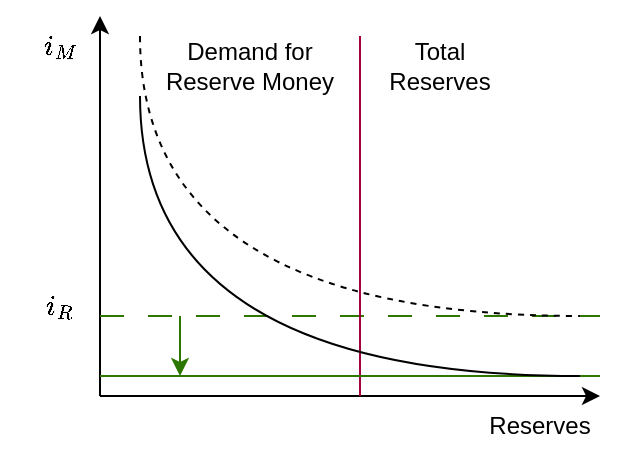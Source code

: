 <mxfile>
    <diagram id="FXAEkX4xuGnWMgGSUEBn" name="Page-1">
        <mxGraphModel dx="509" dy="514" grid="1" gridSize="10" guides="1" tooltips="1" connect="1" arrows="1" fold="1" page="1" pageScale="1" pageWidth="850" pageHeight="1100" math="1" shadow="0">
            <root>
                <mxCell id="0"/>
                <mxCell id="1" parent="0"/>
                <mxCell id="2" value="" style="edgeStyle=none;orthogonalLoop=1;jettySize=auto;html=1;" parent="1" edge="1">
                    <mxGeometry width="80" relative="1" as="geometry">
                        <mxPoint x="80" y="200" as="sourcePoint"/>
                        <mxPoint x="330" y="200" as="targetPoint"/>
                        <Array as="points"/>
                    </mxGeometry>
                </mxCell>
                <mxCell id="3" value="" style="edgeStyle=none;orthogonalLoop=1;jettySize=auto;html=1;" parent="1" edge="1">
                    <mxGeometry width="80" relative="1" as="geometry">
                        <mxPoint x="80" y="200" as="sourcePoint"/>
                        <mxPoint x="80" y="10" as="targetPoint"/>
                        <Array as="points"/>
                    </mxGeometry>
                </mxCell>
                <mxCell id="4" value="Reserves" style="text;strokeColor=none;align=center;fillColor=none;html=1;verticalAlign=middle;whiteSpace=wrap;rounded=0;" parent="1" vertex="1">
                    <mxGeometry x="270" y="200" width="60" height="30" as="geometry"/>
                </mxCell>
                <mxCell id="5" value="$$i_M$$" style="text;strokeColor=none;align=center;fillColor=none;html=1;verticalAlign=middle;whiteSpace=wrap;rounded=0;" parent="1" vertex="1">
                    <mxGeometry x="30" y="10" width="60" height="30" as="geometry"/>
                </mxCell>
                <mxCell id="6" value="" style="edgeStyle=none;orthogonalLoop=1;jettySize=auto;html=1;endArrow=none;endFill=0;dashed=1;dashPattern=12 12;fillColor=#60a917;strokeColor=#2D7600;" parent="1" edge="1">
                    <mxGeometry width="80" relative="1" as="geometry">
                        <mxPoint x="80" y="160" as="sourcePoint"/>
                        <mxPoint x="330" y="160" as="targetPoint"/>
                        <Array as="points"/>
                    </mxGeometry>
                </mxCell>
                <mxCell id="7" value="$$i_R$$" style="text;strokeColor=none;align=center;fillColor=none;html=1;verticalAlign=middle;whiteSpace=wrap;rounded=0;" parent="1" vertex="1">
                    <mxGeometry x="30" y="140" width="60" height="30" as="geometry"/>
                </mxCell>
                <mxCell id="8" value="" style="edgeStyle=orthogonalEdgeStyle;orthogonalLoop=1;jettySize=auto;html=1;endArrow=none;endFill=0;curved=1;dashed=1;" parent="1" edge="1">
                    <mxGeometry width="80" relative="1" as="geometry">
                        <mxPoint x="100" y="20" as="sourcePoint"/>
                        <mxPoint x="320" y="160" as="targetPoint"/>
                        <Array as="points">
                            <mxPoint x="100" y="160"/>
                        </Array>
                    </mxGeometry>
                </mxCell>
                <mxCell id="9" value="Demand for&lt;br&gt;Reserve Money" style="text;strokeColor=none;align=center;fillColor=none;html=1;verticalAlign=middle;whiteSpace=wrap;rounded=0;" parent="1" vertex="1">
                    <mxGeometry x="110" y="20" width="90" height="30" as="geometry"/>
                </mxCell>
                <mxCell id="10" value="" style="edgeStyle=none;orthogonalLoop=1;jettySize=auto;html=1;endArrow=none;endFill=0;curved=1;fillColor=#d80073;strokeColor=#A50040;" parent="1" edge="1">
                    <mxGeometry width="80" relative="1" as="geometry">
                        <mxPoint x="210" y="200" as="sourcePoint"/>
                        <mxPoint x="210" y="20" as="targetPoint"/>
                        <Array as="points"/>
                    </mxGeometry>
                </mxCell>
                <mxCell id="11" value="Total Reserves" style="text;strokeColor=none;align=center;fillColor=none;html=1;verticalAlign=middle;whiteSpace=wrap;rounded=0;" parent="1" vertex="1">
                    <mxGeometry x="220" y="20" width="60" height="30" as="geometry"/>
                </mxCell>
                <mxCell id="14" value="" style="edgeStyle=none;orthogonalLoop=1;jettySize=auto;html=1;endArrow=none;endFill=0;fillColor=#60a917;strokeColor=#2D7600;" parent="1" edge="1">
                    <mxGeometry width="80" relative="1" as="geometry">
                        <mxPoint x="80" y="190" as="sourcePoint"/>
                        <mxPoint x="330" y="190" as="targetPoint"/>
                        <Array as="points"/>
                    </mxGeometry>
                </mxCell>
                <mxCell id="15" value="" style="edgeStyle=orthogonalEdgeStyle;orthogonalLoop=1;jettySize=auto;html=1;endArrow=none;endFill=0;curved=1;" parent="1" edge="1">
                    <mxGeometry width="80" relative="1" as="geometry">
                        <mxPoint x="100" y="50" as="sourcePoint"/>
                        <mxPoint x="320" y="190" as="targetPoint"/>
                        <Array as="points">
                            <mxPoint x="100" y="190"/>
                        </Array>
                    </mxGeometry>
                </mxCell>
                <mxCell id="16" value="" style="edgeStyle=none;orthogonalLoop=1;jettySize=auto;html=1;fillColor=#60a917;strokeColor=#2D7600;" edge="1" parent="1">
                    <mxGeometry width="80" relative="1" as="geometry">
                        <mxPoint x="120" y="160" as="sourcePoint"/>
                        <mxPoint x="120" y="190" as="targetPoint"/>
                        <Array as="points"/>
                    </mxGeometry>
                </mxCell>
            </root>
        </mxGraphModel>
    </diagram>
</mxfile>